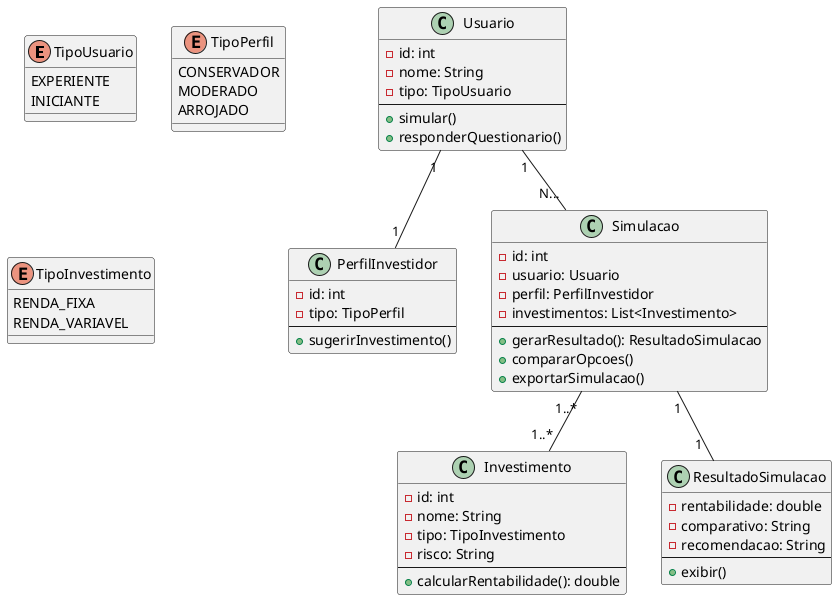@startuml
' ================================
' ENUMS
' ================================
enum TipoUsuario {
  EXPERIENTE
  INICIANTE
}

enum TipoPerfil {
  CONSERVADOR
  MODERADO
  ARROJADO
}

enum TipoInvestimento {
  RENDA_FIXA
  RENDA_VARIAVEL
}

' ================================
' CLASSES
' ================================
class Usuario {
  - id: int
  - nome: String
  - tipo: TipoUsuario
  --
  + simular()
  + responderQuestionario()
}

class PerfilInvestidor {
  - id: int
  - tipo: TipoPerfil
  --
  + sugerirInvestimento()
}

class Investimento {
  - id: int
  - nome: String
  - tipo: TipoInvestimento
  - risco: String
  --
  + calcularRentabilidade(): double
}

class Simulacao {
  - id: int
  - usuario: Usuario
  - perfil: PerfilInvestidor
  - investimentos: List<Investimento>
  --
  + gerarResultado(): ResultadoSimulacao
  + compararOpcoes()
  + exportarSimulacao()
}

class ResultadoSimulacao {
  - rentabilidade: double
  - comparativo: String
  - recomendacao: String
  --
  + exibir()
}

' ================================
' RELACIONAMENTOS
' ================================
Usuario "1" -- "1" PerfilInvestidor
Usuario "1" -- "N..." Simulacao
Simulacao "1" -- "1  " ResultadoSimulacao
Simulacao "1..*" -- "1..*" Investimento
@enduml
